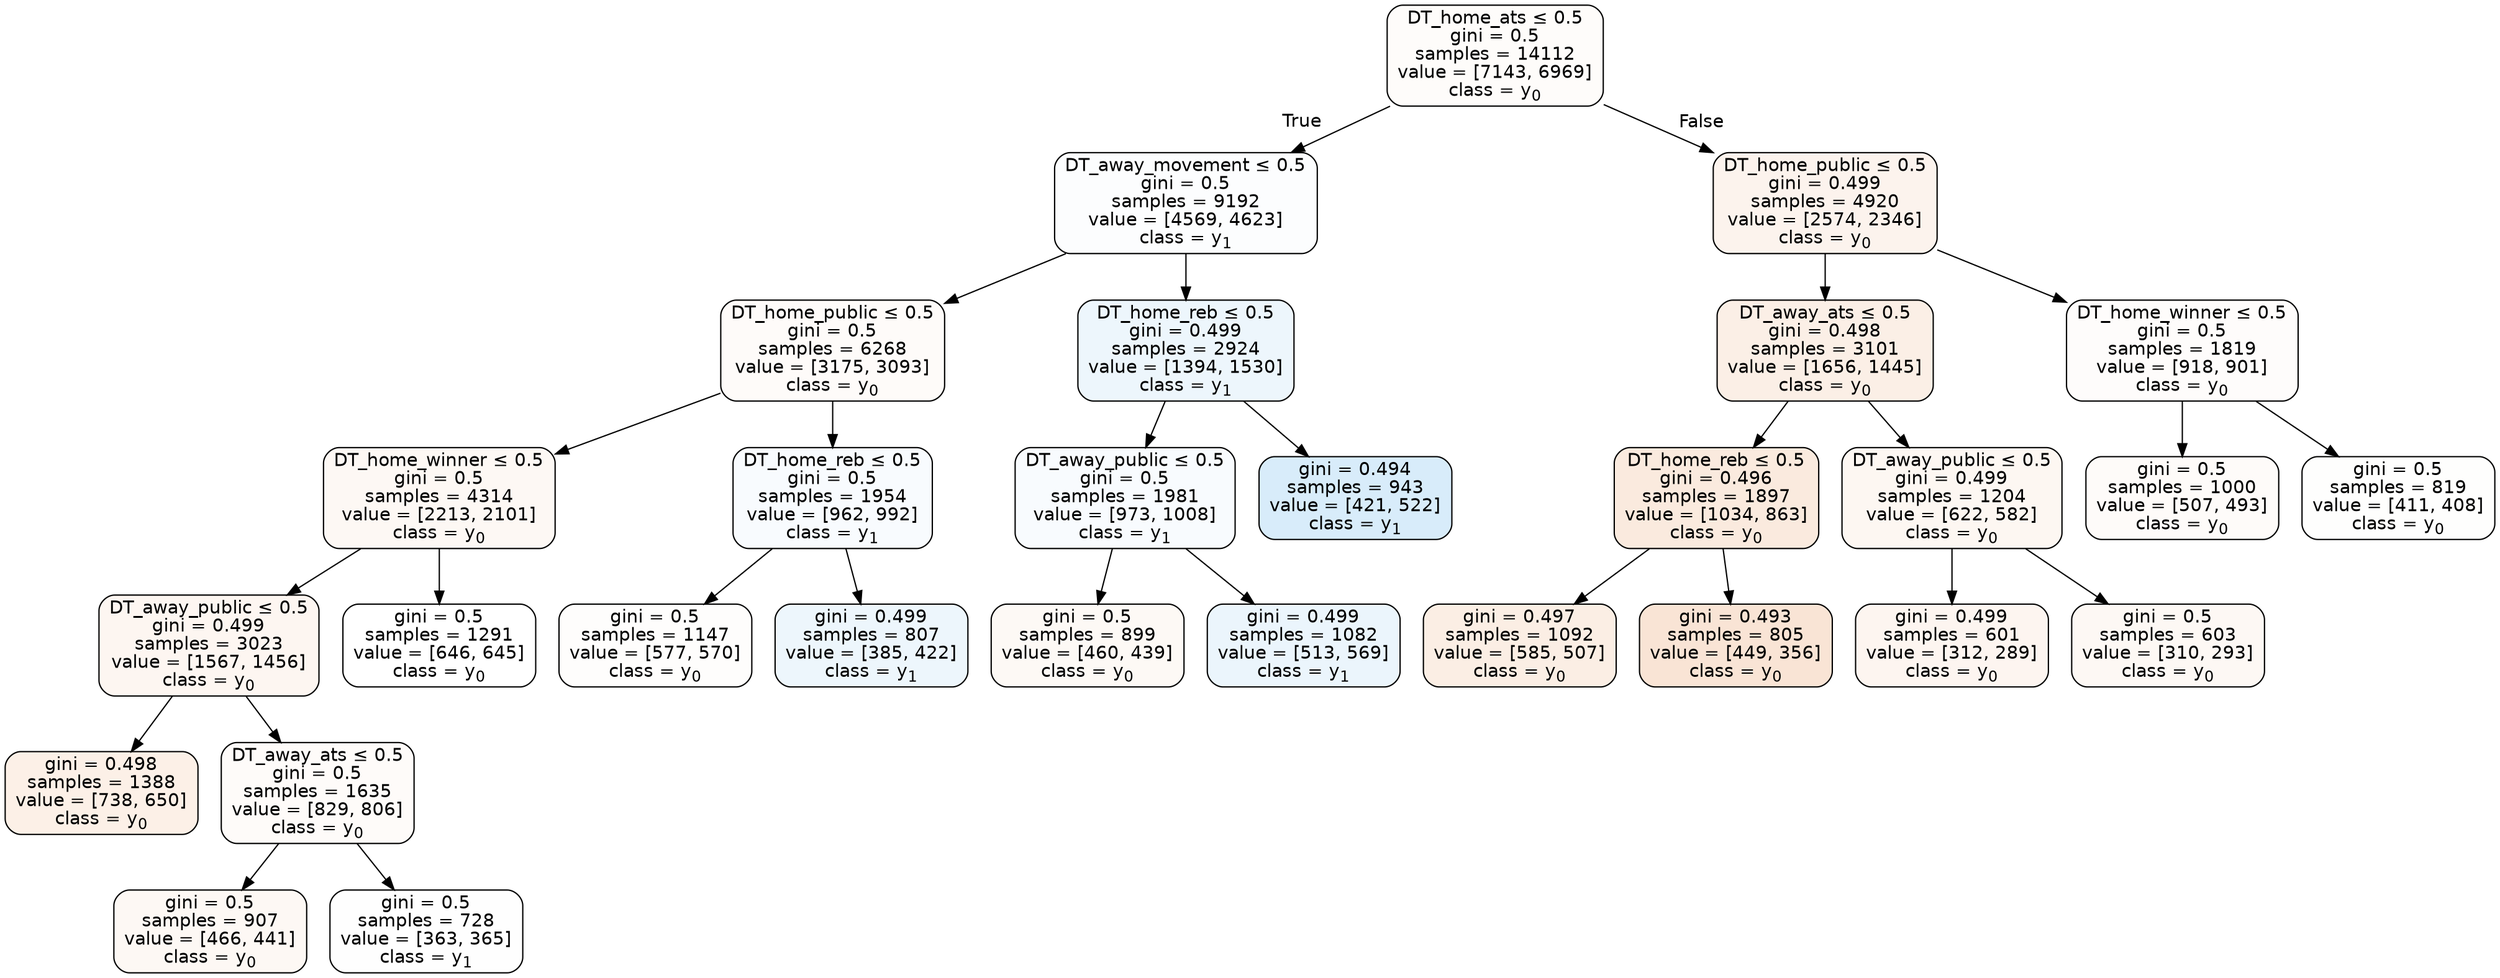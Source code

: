 digraph Tree {
node [shape=box, style="filled, rounded", color="black", fontname=helvetica] ;
edge [fontname=helvetica] ;
0 [label=<DT_home_ats &le; 0.5<br/>gini = 0.5<br/>samples = 14112<br/>value = [7143, 6969]<br/>class = y<SUB>0</SUB>>, fillcolor="#e5813906"] ;
1 [label=<DT_away_movement &le; 0.5<br/>gini = 0.5<br/>samples = 9192<br/>value = [4569, 4623]<br/>class = y<SUB>1</SUB>>, fillcolor="#399de503"] ;
0 -> 1 [labeldistance=2.5, labelangle=45, headlabel="True"] ;
2 [label=<DT_home_public &le; 0.5<br/>gini = 0.5<br/>samples = 6268<br/>value = [3175, 3093]<br/>class = y<SUB>0</SUB>>, fillcolor="#e5813907"] ;
1 -> 2 ;
3 [label=<DT_home_winner &le; 0.5<br/>gini = 0.5<br/>samples = 4314<br/>value = [2213, 2101]<br/>class = y<SUB>0</SUB>>, fillcolor="#e581390d"] ;
2 -> 3 ;
4 [label=<DT_away_public &le; 0.5<br/>gini = 0.499<br/>samples = 3023<br/>value = [1567, 1456]<br/>class = y<SUB>0</SUB>>, fillcolor="#e5813912"] ;
3 -> 4 ;
5 [label=<gini = 0.498<br/>samples = 1388<br/>value = [738, 650]<br/>class = y<SUB>0</SUB>>, fillcolor="#e581391e"] ;
4 -> 5 ;
6 [label=<DT_away_ats &le; 0.5<br/>gini = 0.5<br/>samples = 1635<br/>value = [829, 806]<br/>class = y<SUB>0</SUB>>, fillcolor="#e5813907"] ;
4 -> 6 ;
7 [label=<gini = 0.5<br/>samples = 907<br/>value = [466, 441]<br/>class = y<SUB>0</SUB>>, fillcolor="#e581390e"] ;
6 -> 7 ;
8 [label=<gini = 0.5<br/>samples = 728<br/>value = [363, 365]<br/>class = y<SUB>1</SUB>>, fillcolor="#399de501"] ;
6 -> 8 ;
9 [label=<gini = 0.5<br/>samples = 1291<br/>value = [646, 645]<br/>class = y<SUB>0</SUB>>, fillcolor="#e5813900"] ;
3 -> 9 ;
10 [label=<DT_home_reb &le; 0.5<br/>gini = 0.5<br/>samples = 1954<br/>value = [962, 992]<br/>class = y<SUB>1</SUB>>, fillcolor="#399de508"] ;
2 -> 10 ;
11 [label=<gini = 0.5<br/>samples = 1147<br/>value = [577, 570]<br/>class = y<SUB>0</SUB>>, fillcolor="#e5813903"] ;
10 -> 11 ;
12 [label=<gini = 0.499<br/>samples = 807<br/>value = [385, 422]<br/>class = y<SUB>1</SUB>>, fillcolor="#399de516"] ;
10 -> 12 ;
13 [label=<DT_home_reb &le; 0.5<br/>gini = 0.499<br/>samples = 2924<br/>value = [1394, 1530]<br/>class = y<SUB>1</SUB>>, fillcolor="#399de517"] ;
1 -> 13 ;
14 [label=<DT_away_public &le; 0.5<br/>gini = 0.5<br/>samples = 1981<br/>value = [973, 1008]<br/>class = y<SUB>1</SUB>>, fillcolor="#399de509"] ;
13 -> 14 ;
15 [label=<gini = 0.5<br/>samples = 899<br/>value = [460, 439]<br/>class = y<SUB>0</SUB>>, fillcolor="#e581390c"] ;
14 -> 15 ;
16 [label=<gini = 0.499<br/>samples = 1082<br/>value = [513, 569]<br/>class = y<SUB>1</SUB>>, fillcolor="#399de519"] ;
14 -> 16 ;
17 [label=<gini = 0.494<br/>samples = 943<br/>value = [421, 522]<br/>class = y<SUB>1</SUB>>, fillcolor="#399de531"] ;
13 -> 17 ;
18 [label=<DT_home_public &le; 0.5<br/>gini = 0.499<br/>samples = 4920<br/>value = [2574, 2346]<br/>class = y<SUB>0</SUB>>, fillcolor="#e5813917"] ;
0 -> 18 [labeldistance=2.5, labelangle=-45, headlabel="False"] ;
19 [label=<DT_away_ats &le; 0.5<br/>gini = 0.498<br/>samples = 3101<br/>value = [1656, 1445]<br/>class = y<SUB>0</SUB>>, fillcolor="#e5813920"] ;
18 -> 19 ;
20 [label=<DT_home_reb &le; 0.5<br/>gini = 0.496<br/>samples = 1897<br/>value = [1034, 863]<br/>class = y<SUB>0</SUB>>, fillcolor="#e581392a"] ;
19 -> 20 ;
21 [label=<gini = 0.497<br/>samples = 1092<br/>value = [585, 507]<br/>class = y<SUB>0</SUB>>, fillcolor="#e5813922"] ;
20 -> 21 ;
22 [label=<gini = 0.493<br/>samples = 805<br/>value = [449, 356]<br/>class = y<SUB>0</SUB>>, fillcolor="#e5813935"] ;
20 -> 22 ;
23 [label=<DT_away_public &le; 0.5<br/>gini = 0.499<br/>samples = 1204<br/>value = [622, 582]<br/>class = y<SUB>0</SUB>>, fillcolor="#e5813910"] ;
19 -> 23 ;
24 [label=<gini = 0.499<br/>samples = 601<br/>value = [312, 289]<br/>class = y<SUB>0</SUB>>, fillcolor="#e5813913"] ;
23 -> 24 ;
25 [label=<gini = 0.5<br/>samples = 603<br/>value = [310, 293]<br/>class = y<SUB>0</SUB>>, fillcolor="#e581390e"] ;
23 -> 25 ;
26 [label=<DT_home_winner &le; 0.5<br/>gini = 0.5<br/>samples = 1819<br/>value = [918, 901]<br/>class = y<SUB>0</SUB>>, fillcolor="#e5813905"] ;
18 -> 26 ;
27 [label=<gini = 0.5<br/>samples = 1000<br/>value = [507, 493]<br/>class = y<SUB>0</SUB>>, fillcolor="#e5813907"] ;
26 -> 27 ;
28 [label=<gini = 0.5<br/>samples = 819<br/>value = [411, 408]<br/>class = y<SUB>0</SUB>>, fillcolor="#e5813902"] ;
26 -> 28 ;
}